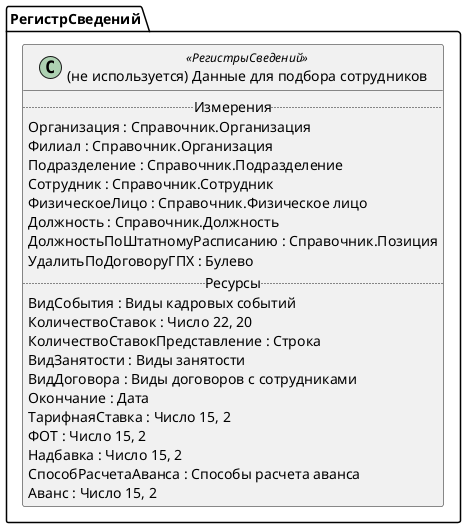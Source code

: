 ﻿@startuml УдалитьДанныеДляПодбораСотрудников
'!include templates.wsd
'..\include templates.wsd
class РегистрСведений.УдалитьДанныеДляПодбораСотрудников as "(не используется) Данные для подбора сотрудников" <<РегистрыСведений>>
{
..Измерения..
Организация : Справочник.Организация
Филиал : Справочник.Организация
Подразделение : Справочник.Подразделение
Сотрудник : Справочник.Сотрудник
ФизическоеЛицо : Справочник.Физическое лицо
Должность : Справочник.Должность
ДолжностьПоШтатномуРасписанию : Справочник.Позиция
УдалитьПоДоговоруГПХ : Булево
..Ресурсы..
ВидСобытия : Виды кадровых событий
КоличествоСтавок : Число 22, 20
КоличествоСтавокПредставление : Строка
ВидЗанятости : Виды занятости
ВидДоговора : Виды договоров с сотрудниками
Окончание : Дата
ТарифнаяСтавка : Число 15, 2
ФОТ : Число 15, 2
Надбавка : Число 15, 2
СпособРасчетаАванса : Способы расчета аванса
Аванс : Число 15, 2
}
@enduml
